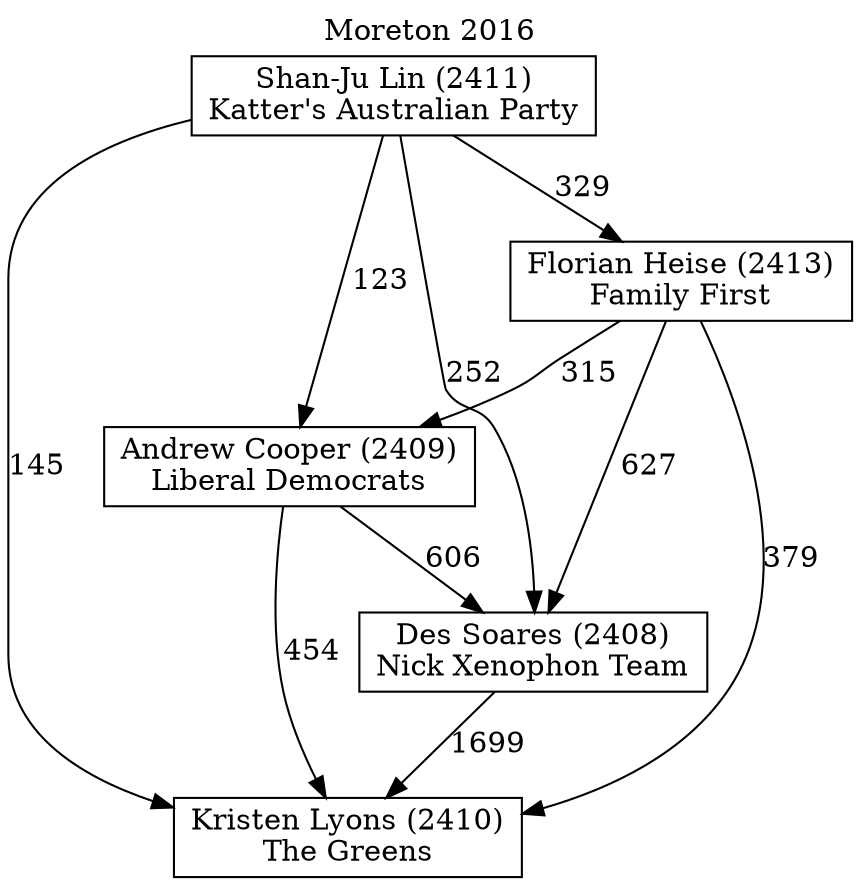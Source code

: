 // House preference flow
digraph "Kristen Lyons (2410)_Moreton_2016" {
	graph [label="Moreton 2016" labelloc=t mclimit=10]
	node [shape=box]
	"Shan-Ju Lin (2411)" [label="Shan-Ju Lin (2411)
Katter's Australian Party"]
	"Des Soares (2408)" [label="Des Soares (2408)
Nick Xenophon Team"]
	"Kristen Lyons (2410)" [label="Kristen Lyons (2410)
The Greens"]
	"Andrew Cooper (2409)" [label="Andrew Cooper (2409)
Liberal Democrats"]
	"Florian Heise (2413)" [label="Florian Heise (2413)
Family First"]
	"Shan-Ju Lin (2411)" -> "Florian Heise (2413)" [label=329]
	"Andrew Cooper (2409)" -> "Kristen Lyons (2410)" [label=454]
	"Des Soares (2408)" -> "Kristen Lyons (2410)" [label=1699]
	"Andrew Cooper (2409)" -> "Des Soares (2408)" [label=606]
	"Shan-Ju Lin (2411)" -> "Des Soares (2408)" [label=252]
	"Florian Heise (2413)" -> "Kristen Lyons (2410)" [label=379]
	"Florian Heise (2413)" -> "Des Soares (2408)" [label=627]
	"Shan-Ju Lin (2411)" -> "Andrew Cooper (2409)" [label=123]
	"Shan-Ju Lin (2411)" -> "Kristen Lyons (2410)" [label=145]
	"Florian Heise (2413)" -> "Andrew Cooper (2409)" [label=315]
}
